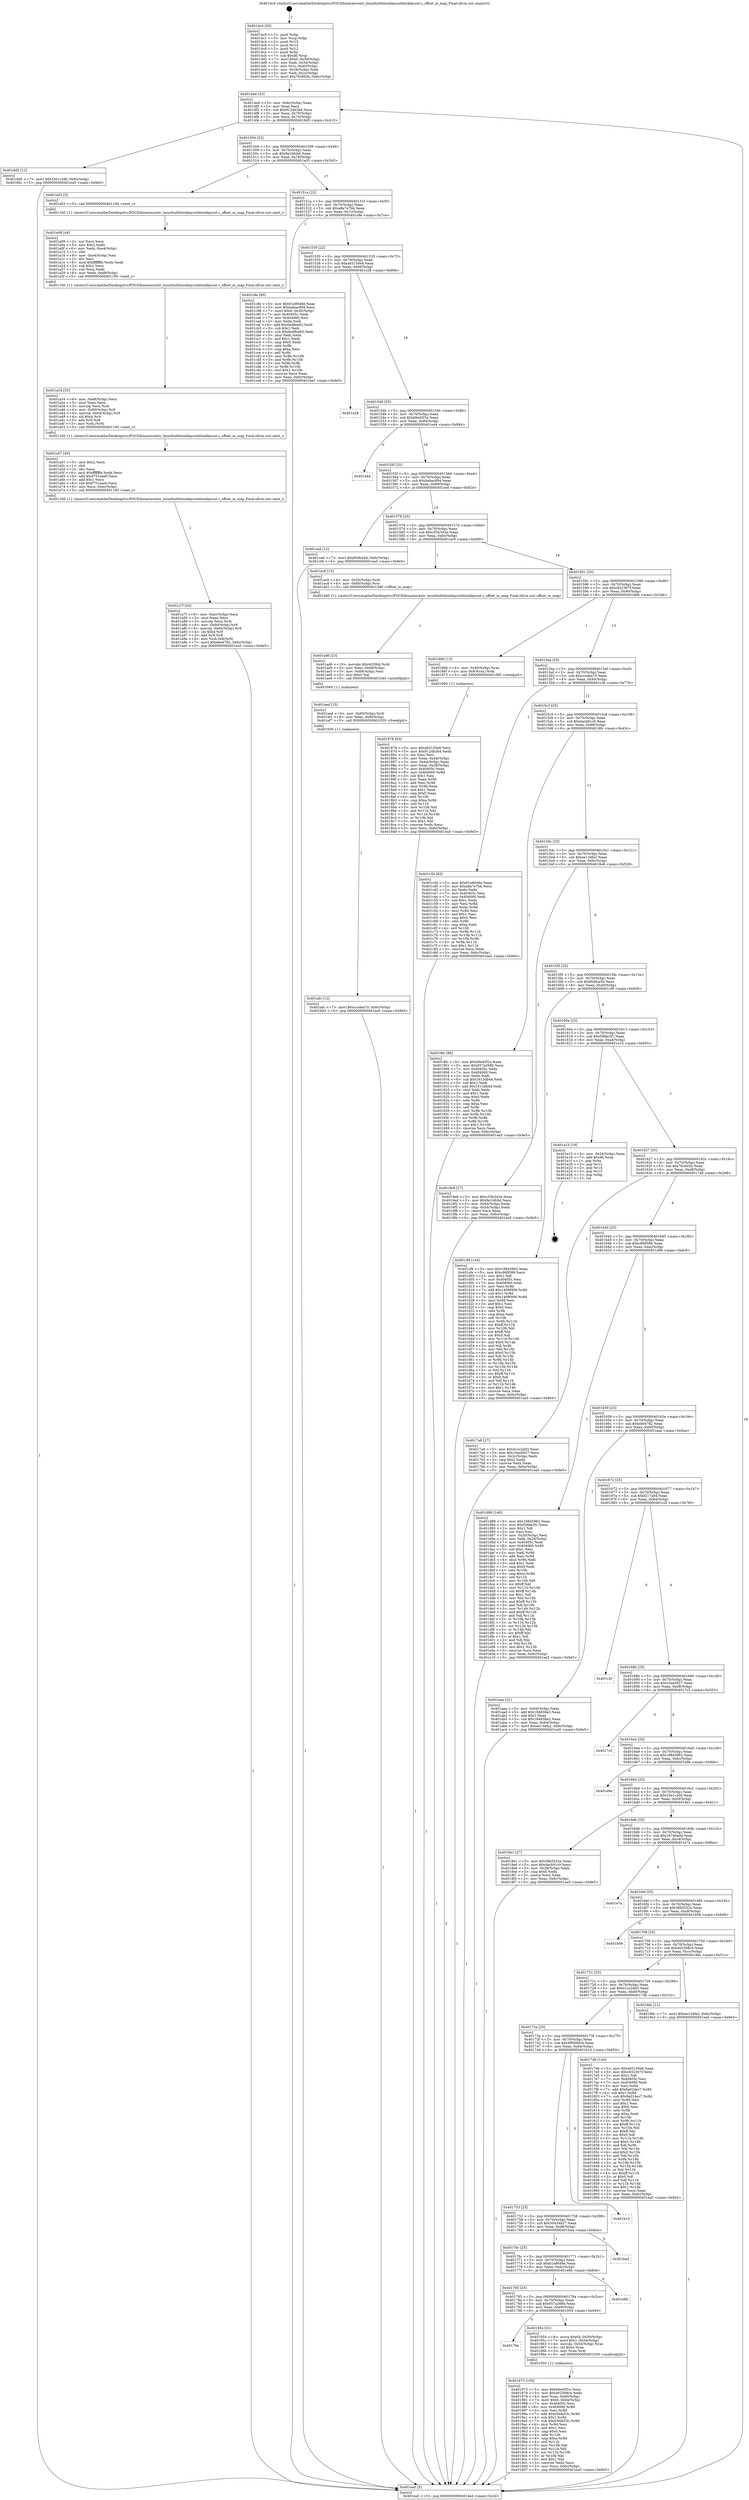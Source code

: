 digraph "0x4014c0" {
  label = "0x4014c0 (/mnt/c/Users/mathe/Desktop/tcc/POCII/binaries/extr_linuxfsnfsblocklayoutblocklayout.c_offset_in_map_Final-ollvm.out::main(0))"
  labelloc = "t"
  node[shape=record]

  Entry [label="",width=0.3,height=0.3,shape=circle,fillcolor=black,style=filled]
  "0x4014ed" [label="{
     0x4014ed [23]\l
     | [instrs]\l
     &nbsp;&nbsp;0x4014ed \<+3\>: mov -0x6c(%rbp),%eax\l
     &nbsp;&nbsp;0x4014f0 \<+2\>: mov %eax,%ecx\l
     &nbsp;&nbsp;0x4014f2 \<+6\>: sub $0x9124b3b4,%ecx\l
     &nbsp;&nbsp;0x4014f8 \<+3\>: mov %eax,-0x70(%rbp)\l
     &nbsp;&nbsp;0x4014fb \<+3\>: mov %ecx,-0x74(%rbp)\l
     &nbsp;&nbsp;0x4014fe \<+6\>: je 00000000004018d5 \<main+0x415\>\l
  }"]
  "0x4018d5" [label="{
     0x4018d5 [12]\l
     | [instrs]\l
     &nbsp;&nbsp;0x4018d5 \<+7\>: movl $0x33e1c2d0,-0x6c(%rbp)\l
     &nbsp;&nbsp;0x4018dc \<+5\>: jmp 0000000000401ea5 \<main+0x9e5\>\l
  }"]
  "0x401504" [label="{
     0x401504 [22]\l
     | [instrs]\l
     &nbsp;&nbsp;0x401504 \<+5\>: jmp 0000000000401509 \<main+0x49\>\l
     &nbsp;&nbsp;0x401509 \<+3\>: mov -0x70(%rbp),%eax\l
     &nbsp;&nbsp;0x40150c \<+5\>: sub $0x9e1bfcbd,%eax\l
     &nbsp;&nbsp;0x401511 \<+3\>: mov %eax,-0x78(%rbp)\l
     &nbsp;&nbsp;0x401514 \<+6\>: je 0000000000401a03 \<main+0x543\>\l
  }"]
  Exit [label="",width=0.3,height=0.3,shape=circle,fillcolor=black,style=filled,peripheries=2]
  "0x401a03" [label="{
     0x401a03 [5]\l
     | [instrs]\l
     &nbsp;&nbsp;0x401a03 \<+5\>: call 0000000000401160 \<next_i\>\l
     | [calls]\l
     &nbsp;&nbsp;0x401160 \{1\} (/mnt/c/Users/mathe/Desktop/tcc/POCII/binaries/extr_linuxfsnfsblocklayoutblocklayout.c_offset_in_map_Final-ollvm.out::next_i)\l
  }"]
  "0x40151a" [label="{
     0x40151a [22]\l
     | [instrs]\l
     &nbsp;&nbsp;0x40151a \<+5\>: jmp 000000000040151f \<main+0x5f\>\l
     &nbsp;&nbsp;0x40151f \<+3\>: mov -0x70(%rbp),%eax\l
     &nbsp;&nbsp;0x401522 \<+5\>: sub $0xa8a7e7bb,%eax\l
     &nbsp;&nbsp;0x401527 \<+3\>: mov %eax,-0x7c(%rbp)\l
     &nbsp;&nbsp;0x40152a \<+6\>: je 0000000000401c8e \<main+0x7ce\>\l
  }"]
  "0x401afc" [label="{
     0x401afc [12]\l
     | [instrs]\l
     &nbsp;&nbsp;0x401afc \<+7\>: movl $0xcccdea70,-0x6c(%rbp)\l
     &nbsp;&nbsp;0x401b03 \<+5\>: jmp 0000000000401ea5 \<main+0x9e5\>\l
  }"]
  "0x401c8e" [label="{
     0x401c8e [95]\l
     | [instrs]\l
     &nbsp;&nbsp;0x401c8e \<+5\>: mov $0x61e8648e,%eax\l
     &nbsp;&nbsp;0x401c93 \<+5\>: mov $0xbabac894,%ecx\l
     &nbsp;&nbsp;0x401c98 \<+7\>: movl $0x0,-0x30(%rbp)\l
     &nbsp;&nbsp;0x401c9f \<+7\>: mov 0x40405c,%edx\l
     &nbsp;&nbsp;0x401ca6 \<+7\>: mov 0x404060,%esi\l
     &nbsp;&nbsp;0x401cad \<+2\>: mov %edx,%edi\l
     &nbsp;&nbsp;0x401caf \<+6\>: add $0x6ed8ce62,%edi\l
     &nbsp;&nbsp;0x401cb5 \<+3\>: sub $0x1,%edi\l
     &nbsp;&nbsp;0x401cb8 \<+6\>: sub $0x6ed8ce62,%edi\l
     &nbsp;&nbsp;0x401cbe \<+3\>: imul %edi,%edx\l
     &nbsp;&nbsp;0x401cc1 \<+3\>: and $0x1,%edx\l
     &nbsp;&nbsp;0x401cc4 \<+3\>: cmp $0x0,%edx\l
     &nbsp;&nbsp;0x401cc7 \<+4\>: sete %r8b\l
     &nbsp;&nbsp;0x401ccb \<+3\>: cmp $0xa,%esi\l
     &nbsp;&nbsp;0x401cce \<+4\>: setl %r9b\l
     &nbsp;&nbsp;0x401cd2 \<+3\>: mov %r8b,%r10b\l
     &nbsp;&nbsp;0x401cd5 \<+3\>: and %r9b,%r10b\l
     &nbsp;&nbsp;0x401cd8 \<+3\>: xor %r9b,%r8b\l
     &nbsp;&nbsp;0x401cdb \<+3\>: or %r8b,%r10b\l
     &nbsp;&nbsp;0x401cde \<+4\>: test $0x1,%r10b\l
     &nbsp;&nbsp;0x401ce2 \<+3\>: cmovne %ecx,%eax\l
     &nbsp;&nbsp;0x401ce5 \<+3\>: mov %eax,-0x6c(%rbp)\l
     &nbsp;&nbsp;0x401ce8 \<+5\>: jmp 0000000000401ea5 \<main+0x9e5\>\l
  }"]
  "0x401530" [label="{
     0x401530 [22]\l
     | [instrs]\l
     &nbsp;&nbsp;0x401530 \<+5\>: jmp 0000000000401535 \<main+0x75\>\l
     &nbsp;&nbsp;0x401535 \<+3\>: mov -0x70(%rbp),%eax\l
     &nbsp;&nbsp;0x401538 \<+5\>: sub $0xa93150e8,%eax\l
     &nbsp;&nbsp;0x40153d \<+3\>: mov %eax,-0x80(%rbp)\l
     &nbsp;&nbsp;0x401540 \<+6\>: je 0000000000401e28 \<main+0x968\>\l
  }"]
  "0x401aed" [label="{
     0x401aed [15]\l
     | [instrs]\l
     &nbsp;&nbsp;0x401aed \<+4\>: mov -0x60(%rbp),%rdi\l
     &nbsp;&nbsp;0x401af1 \<+6\>: mov %eax,-0xf0(%rbp)\l
     &nbsp;&nbsp;0x401af7 \<+5\>: call 0000000000401030 \<free@plt\>\l
     | [calls]\l
     &nbsp;&nbsp;0x401030 \{1\} (unknown)\l
  }"]
  "0x401e28" [label="{
     0x401e28\l
  }", style=dashed]
  "0x401546" [label="{
     0x401546 [25]\l
     | [instrs]\l
     &nbsp;&nbsp;0x401546 \<+5\>: jmp 000000000040154b \<main+0x8b\>\l
     &nbsp;&nbsp;0x40154b \<+3\>: mov -0x70(%rbp),%eax\l
     &nbsp;&nbsp;0x40154e \<+5\>: sub $0xb9e45f1e,%eax\l
     &nbsp;&nbsp;0x401553 \<+6\>: mov %eax,-0x84(%rbp)\l
     &nbsp;&nbsp;0x401559 \<+6\>: je 0000000000401e44 \<main+0x984\>\l
  }"]
  "0x401ad6" [label="{
     0x401ad6 [23]\l
     | [instrs]\l
     &nbsp;&nbsp;0x401ad6 \<+10\>: movabs $0x4020b6,%rdi\l
     &nbsp;&nbsp;0x401ae0 \<+3\>: mov %eax,-0x68(%rbp)\l
     &nbsp;&nbsp;0x401ae3 \<+3\>: mov -0x68(%rbp),%esi\l
     &nbsp;&nbsp;0x401ae6 \<+2\>: mov $0x0,%al\l
     &nbsp;&nbsp;0x401ae8 \<+5\>: call 0000000000401040 \<printf@plt\>\l
     | [calls]\l
     &nbsp;&nbsp;0x401040 \{1\} (unknown)\l
  }"]
  "0x401e44" [label="{
     0x401e44\l
  }", style=dashed]
  "0x40155f" [label="{
     0x40155f [25]\l
     | [instrs]\l
     &nbsp;&nbsp;0x40155f \<+5\>: jmp 0000000000401564 \<main+0xa4\>\l
     &nbsp;&nbsp;0x401564 \<+3\>: mov -0x70(%rbp),%eax\l
     &nbsp;&nbsp;0x401567 \<+5\>: sub $0xbabac894,%eax\l
     &nbsp;&nbsp;0x40156c \<+6\>: mov %eax,-0x88(%rbp)\l
     &nbsp;&nbsp;0x401572 \<+6\>: je 0000000000401ced \<main+0x82d\>\l
  }"]
  "0x401a7f" [label="{
     0x401a7f [43]\l
     | [instrs]\l
     &nbsp;&nbsp;0x401a7f \<+6\>: mov -0xec(%rbp),%ecx\l
     &nbsp;&nbsp;0x401a85 \<+3\>: imul %eax,%ecx\l
     &nbsp;&nbsp;0x401a88 \<+3\>: movslq %ecx,%rdi\l
     &nbsp;&nbsp;0x401a8b \<+4\>: mov -0x60(%rbp),%r8\l
     &nbsp;&nbsp;0x401a8f \<+4\>: movslq -0x64(%rbp),%r9\l
     &nbsp;&nbsp;0x401a93 \<+4\>: shl $0x4,%r9\l
     &nbsp;&nbsp;0x401a97 \<+3\>: add %r9,%r8\l
     &nbsp;&nbsp;0x401a9a \<+4\>: mov %rdi,0x8(%r8)\l
     &nbsp;&nbsp;0x401a9e \<+7\>: movl $0xebe4782,-0x6c(%rbp)\l
     &nbsp;&nbsp;0x401aa5 \<+5\>: jmp 0000000000401ea5 \<main+0x9e5\>\l
  }"]
  "0x401ced" [label="{
     0x401ced [12]\l
     | [instrs]\l
     &nbsp;&nbsp;0x401ced \<+7\>: movl $0xf04fce5d,-0x6c(%rbp)\l
     &nbsp;&nbsp;0x401cf4 \<+5\>: jmp 0000000000401ea5 \<main+0x9e5\>\l
  }"]
  "0x401578" [label="{
     0x401578 [25]\l
     | [instrs]\l
     &nbsp;&nbsp;0x401578 \<+5\>: jmp 000000000040157d \<main+0xbd\>\l
     &nbsp;&nbsp;0x40157d \<+3\>: mov -0x70(%rbp),%eax\l
     &nbsp;&nbsp;0x401580 \<+5\>: sub $0xc55b343e,%eax\l
     &nbsp;&nbsp;0x401585 \<+6\>: mov %eax,-0x8c(%rbp)\l
     &nbsp;&nbsp;0x40158b \<+6\>: je 0000000000401ac9 \<main+0x609\>\l
  }"]
  "0x401a57" [label="{
     0x401a57 [40]\l
     | [instrs]\l
     &nbsp;&nbsp;0x401a57 \<+5\>: mov $0x2,%ecx\l
     &nbsp;&nbsp;0x401a5c \<+1\>: cltd\l
     &nbsp;&nbsp;0x401a5d \<+2\>: idiv %ecx\l
     &nbsp;&nbsp;0x401a5f \<+6\>: imul $0xfffffffe,%edx,%ecx\l
     &nbsp;&nbsp;0x401a65 \<+6\>: add $0xf751eae0,%ecx\l
     &nbsp;&nbsp;0x401a6b \<+3\>: add $0x1,%ecx\l
     &nbsp;&nbsp;0x401a6e \<+6\>: sub $0xf751eae0,%ecx\l
     &nbsp;&nbsp;0x401a74 \<+6\>: mov %ecx,-0xec(%rbp)\l
     &nbsp;&nbsp;0x401a7a \<+5\>: call 0000000000401160 \<next_i\>\l
     | [calls]\l
     &nbsp;&nbsp;0x401160 \{1\} (/mnt/c/Users/mathe/Desktop/tcc/POCII/binaries/extr_linuxfsnfsblocklayoutblocklayout.c_offset_in_map_Final-ollvm.out::next_i)\l
  }"]
  "0x401ac9" [label="{
     0x401ac9 [13]\l
     | [instrs]\l
     &nbsp;&nbsp;0x401ac9 \<+4\>: mov -0x50(%rbp),%rdi\l
     &nbsp;&nbsp;0x401acd \<+4\>: mov -0x60(%rbp),%rsi\l
     &nbsp;&nbsp;0x401ad1 \<+5\>: call 00000000004013d0 \<offset_in_map\>\l
     | [calls]\l
     &nbsp;&nbsp;0x4013d0 \{1\} (/mnt/c/Users/mathe/Desktop/tcc/POCII/binaries/extr_linuxfsnfsblocklayoutblocklayout.c_offset_in_map_Final-ollvm.out::offset_in_map)\l
  }"]
  "0x401591" [label="{
     0x401591 [25]\l
     | [instrs]\l
     &nbsp;&nbsp;0x401591 \<+5\>: jmp 0000000000401596 \<main+0xd6\>\l
     &nbsp;&nbsp;0x401596 \<+3\>: mov -0x70(%rbp),%eax\l
     &nbsp;&nbsp;0x401599 \<+5\>: sub $0xc832307f,%eax\l
     &nbsp;&nbsp;0x40159e \<+6\>: mov %eax,-0x90(%rbp)\l
     &nbsp;&nbsp;0x4015a4 \<+6\>: je 000000000040186b \<main+0x3ab\>\l
  }"]
  "0x401a34" [label="{
     0x401a34 [35]\l
     | [instrs]\l
     &nbsp;&nbsp;0x401a34 \<+6\>: mov -0xe8(%rbp),%ecx\l
     &nbsp;&nbsp;0x401a3a \<+3\>: imul %eax,%ecx\l
     &nbsp;&nbsp;0x401a3d \<+3\>: movslq %ecx,%rdi\l
     &nbsp;&nbsp;0x401a40 \<+4\>: mov -0x60(%rbp),%r8\l
     &nbsp;&nbsp;0x401a44 \<+4\>: movslq -0x64(%rbp),%r9\l
     &nbsp;&nbsp;0x401a48 \<+4\>: shl $0x4,%r9\l
     &nbsp;&nbsp;0x401a4c \<+3\>: add %r9,%r8\l
     &nbsp;&nbsp;0x401a4f \<+3\>: mov %rdi,(%r8)\l
     &nbsp;&nbsp;0x401a52 \<+5\>: call 0000000000401160 \<next_i\>\l
     | [calls]\l
     &nbsp;&nbsp;0x401160 \{1\} (/mnt/c/Users/mathe/Desktop/tcc/POCII/binaries/extr_linuxfsnfsblocklayoutblocklayout.c_offset_in_map_Final-ollvm.out::next_i)\l
  }"]
  "0x40186b" [label="{
     0x40186b [13]\l
     | [instrs]\l
     &nbsp;&nbsp;0x40186b \<+4\>: mov -0x40(%rbp),%rax\l
     &nbsp;&nbsp;0x40186f \<+4\>: mov 0x8(%rax),%rdi\l
     &nbsp;&nbsp;0x401873 \<+5\>: call 0000000000401060 \<atoi@plt\>\l
     | [calls]\l
     &nbsp;&nbsp;0x401060 \{1\} (unknown)\l
  }"]
  "0x4015aa" [label="{
     0x4015aa [25]\l
     | [instrs]\l
     &nbsp;&nbsp;0x4015aa \<+5\>: jmp 00000000004015af \<main+0xef\>\l
     &nbsp;&nbsp;0x4015af \<+3\>: mov -0x70(%rbp),%eax\l
     &nbsp;&nbsp;0x4015b2 \<+5\>: sub $0xcccdea70,%eax\l
     &nbsp;&nbsp;0x4015b7 \<+6\>: mov %eax,-0x94(%rbp)\l
     &nbsp;&nbsp;0x4015bd \<+6\>: je 0000000000401c3b \<main+0x77b\>\l
  }"]
  "0x401a08" [label="{
     0x401a08 [44]\l
     | [instrs]\l
     &nbsp;&nbsp;0x401a08 \<+2\>: xor %ecx,%ecx\l
     &nbsp;&nbsp;0x401a0a \<+5\>: mov $0x2,%edx\l
     &nbsp;&nbsp;0x401a0f \<+6\>: mov %edx,-0xe4(%rbp)\l
     &nbsp;&nbsp;0x401a15 \<+1\>: cltd\l
     &nbsp;&nbsp;0x401a16 \<+6\>: mov -0xe4(%rbp),%esi\l
     &nbsp;&nbsp;0x401a1c \<+2\>: idiv %esi\l
     &nbsp;&nbsp;0x401a1e \<+6\>: imul $0xfffffffe,%edx,%edx\l
     &nbsp;&nbsp;0x401a24 \<+3\>: sub $0x1,%ecx\l
     &nbsp;&nbsp;0x401a27 \<+2\>: sub %ecx,%edx\l
     &nbsp;&nbsp;0x401a29 \<+6\>: mov %edx,-0xe8(%rbp)\l
     &nbsp;&nbsp;0x401a2f \<+5\>: call 0000000000401160 \<next_i\>\l
     | [calls]\l
     &nbsp;&nbsp;0x401160 \{1\} (/mnt/c/Users/mathe/Desktop/tcc/POCII/binaries/extr_linuxfsnfsblocklayoutblocklayout.c_offset_in_map_Final-ollvm.out::next_i)\l
  }"]
  "0x401c3b" [label="{
     0x401c3b [83]\l
     | [instrs]\l
     &nbsp;&nbsp;0x401c3b \<+5\>: mov $0x61e8648e,%eax\l
     &nbsp;&nbsp;0x401c40 \<+5\>: mov $0xa8a7e7bb,%ecx\l
     &nbsp;&nbsp;0x401c45 \<+2\>: xor %edx,%edx\l
     &nbsp;&nbsp;0x401c47 \<+7\>: mov 0x40405c,%esi\l
     &nbsp;&nbsp;0x401c4e \<+7\>: mov 0x404060,%edi\l
     &nbsp;&nbsp;0x401c55 \<+3\>: sub $0x1,%edx\l
     &nbsp;&nbsp;0x401c58 \<+3\>: mov %esi,%r8d\l
     &nbsp;&nbsp;0x401c5b \<+3\>: add %edx,%r8d\l
     &nbsp;&nbsp;0x401c5e \<+4\>: imul %r8d,%esi\l
     &nbsp;&nbsp;0x401c62 \<+3\>: and $0x1,%esi\l
     &nbsp;&nbsp;0x401c65 \<+3\>: cmp $0x0,%esi\l
     &nbsp;&nbsp;0x401c68 \<+4\>: sete %r9b\l
     &nbsp;&nbsp;0x401c6c \<+3\>: cmp $0xa,%edi\l
     &nbsp;&nbsp;0x401c6f \<+4\>: setl %r10b\l
     &nbsp;&nbsp;0x401c73 \<+3\>: mov %r9b,%r11b\l
     &nbsp;&nbsp;0x401c76 \<+3\>: and %r10b,%r11b\l
     &nbsp;&nbsp;0x401c79 \<+3\>: xor %r10b,%r9b\l
     &nbsp;&nbsp;0x401c7c \<+3\>: or %r9b,%r11b\l
     &nbsp;&nbsp;0x401c7f \<+4\>: test $0x1,%r11b\l
     &nbsp;&nbsp;0x401c83 \<+3\>: cmovne %ecx,%eax\l
     &nbsp;&nbsp;0x401c86 \<+3\>: mov %eax,-0x6c(%rbp)\l
     &nbsp;&nbsp;0x401c89 \<+5\>: jmp 0000000000401ea5 \<main+0x9e5\>\l
  }"]
  "0x4015c3" [label="{
     0x4015c3 [25]\l
     | [instrs]\l
     &nbsp;&nbsp;0x4015c3 \<+5\>: jmp 00000000004015c8 \<main+0x108\>\l
     &nbsp;&nbsp;0x4015c8 \<+3\>: mov -0x70(%rbp),%eax\l
     &nbsp;&nbsp;0x4015cb \<+5\>: sub $0xdacb91c9,%eax\l
     &nbsp;&nbsp;0x4015d0 \<+6\>: mov %eax,-0x98(%rbp)\l
     &nbsp;&nbsp;0x4015d6 \<+6\>: je 00000000004018fc \<main+0x43c\>\l
  }"]
  "0x401973" [label="{
     0x401973 [105]\l
     | [instrs]\l
     &nbsp;&nbsp;0x401973 \<+5\>: mov $0xb9e45f1e,%ecx\l
     &nbsp;&nbsp;0x401978 \<+5\>: mov $0x402308c4,%edx\l
     &nbsp;&nbsp;0x40197d \<+4\>: mov %rax,-0x60(%rbp)\l
     &nbsp;&nbsp;0x401981 \<+7\>: movl $0x0,-0x64(%rbp)\l
     &nbsp;&nbsp;0x401988 \<+7\>: mov 0x40405c,%esi\l
     &nbsp;&nbsp;0x40198f \<+8\>: mov 0x404060,%r8d\l
     &nbsp;&nbsp;0x401997 \<+3\>: mov %esi,%r9d\l
     &nbsp;&nbsp;0x40199a \<+7\>: add $0xb5bfa53c,%r9d\l
     &nbsp;&nbsp;0x4019a1 \<+4\>: sub $0x1,%r9d\l
     &nbsp;&nbsp;0x4019a5 \<+7\>: sub $0xb5bfa53c,%r9d\l
     &nbsp;&nbsp;0x4019ac \<+4\>: imul %r9d,%esi\l
     &nbsp;&nbsp;0x4019b0 \<+3\>: and $0x1,%esi\l
     &nbsp;&nbsp;0x4019b3 \<+3\>: cmp $0x0,%esi\l
     &nbsp;&nbsp;0x4019b6 \<+4\>: sete %r10b\l
     &nbsp;&nbsp;0x4019ba \<+4\>: cmp $0xa,%r8d\l
     &nbsp;&nbsp;0x4019be \<+4\>: setl %r11b\l
     &nbsp;&nbsp;0x4019c2 \<+3\>: mov %r10b,%bl\l
     &nbsp;&nbsp;0x4019c5 \<+3\>: and %r11b,%bl\l
     &nbsp;&nbsp;0x4019c8 \<+3\>: xor %r11b,%r10b\l
     &nbsp;&nbsp;0x4019cb \<+3\>: or %r10b,%bl\l
     &nbsp;&nbsp;0x4019ce \<+3\>: test $0x1,%bl\l
     &nbsp;&nbsp;0x4019d1 \<+3\>: cmovne %edx,%ecx\l
     &nbsp;&nbsp;0x4019d4 \<+3\>: mov %ecx,-0x6c(%rbp)\l
     &nbsp;&nbsp;0x4019d7 \<+5\>: jmp 0000000000401ea5 \<main+0x9e5\>\l
  }"]
  "0x4018fc" [label="{
     0x4018fc [88]\l
     | [instrs]\l
     &nbsp;&nbsp;0x4018fc \<+5\>: mov $0xb9e45f1e,%eax\l
     &nbsp;&nbsp;0x401901 \<+5\>: mov $0x657a268b,%ecx\l
     &nbsp;&nbsp;0x401906 \<+7\>: mov 0x40405c,%edx\l
     &nbsp;&nbsp;0x40190d \<+7\>: mov 0x404060,%esi\l
     &nbsp;&nbsp;0x401914 \<+2\>: mov %edx,%edi\l
     &nbsp;&nbsp;0x401916 \<+6\>: sub $0x1613db44,%edi\l
     &nbsp;&nbsp;0x40191c \<+3\>: sub $0x1,%edi\l
     &nbsp;&nbsp;0x40191f \<+6\>: add $0x1613db44,%edi\l
     &nbsp;&nbsp;0x401925 \<+3\>: imul %edi,%edx\l
     &nbsp;&nbsp;0x401928 \<+3\>: and $0x1,%edx\l
     &nbsp;&nbsp;0x40192b \<+3\>: cmp $0x0,%edx\l
     &nbsp;&nbsp;0x40192e \<+4\>: sete %r8b\l
     &nbsp;&nbsp;0x401932 \<+3\>: cmp $0xa,%esi\l
     &nbsp;&nbsp;0x401935 \<+4\>: setl %r9b\l
     &nbsp;&nbsp;0x401939 \<+3\>: mov %r8b,%r10b\l
     &nbsp;&nbsp;0x40193c \<+3\>: and %r9b,%r10b\l
     &nbsp;&nbsp;0x40193f \<+3\>: xor %r9b,%r8b\l
     &nbsp;&nbsp;0x401942 \<+3\>: or %r8b,%r10b\l
     &nbsp;&nbsp;0x401945 \<+4\>: test $0x1,%r10b\l
     &nbsp;&nbsp;0x401949 \<+3\>: cmovne %ecx,%eax\l
     &nbsp;&nbsp;0x40194c \<+3\>: mov %eax,-0x6c(%rbp)\l
     &nbsp;&nbsp;0x40194f \<+5\>: jmp 0000000000401ea5 \<main+0x9e5\>\l
  }"]
  "0x4015dc" [label="{
     0x4015dc [25]\l
     | [instrs]\l
     &nbsp;&nbsp;0x4015dc \<+5\>: jmp 00000000004015e1 \<main+0x121\>\l
     &nbsp;&nbsp;0x4015e1 \<+3\>: mov -0x70(%rbp),%eax\l
     &nbsp;&nbsp;0x4015e4 \<+5\>: sub $0xee134fa2,%eax\l
     &nbsp;&nbsp;0x4015e9 \<+6\>: mov %eax,-0x9c(%rbp)\l
     &nbsp;&nbsp;0x4015ef \<+6\>: je 00000000004019e8 \<main+0x528\>\l
  }"]
  "0x40179e" [label="{
     0x40179e\l
  }", style=dashed]
  "0x4019e8" [label="{
     0x4019e8 [27]\l
     | [instrs]\l
     &nbsp;&nbsp;0x4019e8 \<+5\>: mov $0xc55b343e,%eax\l
     &nbsp;&nbsp;0x4019ed \<+5\>: mov $0x9e1bfcbd,%ecx\l
     &nbsp;&nbsp;0x4019f2 \<+3\>: mov -0x64(%rbp),%edx\l
     &nbsp;&nbsp;0x4019f5 \<+3\>: cmp -0x54(%rbp),%edx\l
     &nbsp;&nbsp;0x4019f8 \<+3\>: cmovl %ecx,%eax\l
     &nbsp;&nbsp;0x4019fb \<+3\>: mov %eax,-0x6c(%rbp)\l
     &nbsp;&nbsp;0x4019fe \<+5\>: jmp 0000000000401ea5 \<main+0x9e5\>\l
  }"]
  "0x4015f5" [label="{
     0x4015f5 [25]\l
     | [instrs]\l
     &nbsp;&nbsp;0x4015f5 \<+5\>: jmp 00000000004015fa \<main+0x13a\>\l
     &nbsp;&nbsp;0x4015fa \<+3\>: mov -0x70(%rbp),%eax\l
     &nbsp;&nbsp;0x4015fd \<+5\>: sub $0xf04fce5d,%eax\l
     &nbsp;&nbsp;0x401602 \<+6\>: mov %eax,-0xa0(%rbp)\l
     &nbsp;&nbsp;0x401608 \<+6\>: je 0000000000401cf9 \<main+0x839\>\l
  }"]
  "0x401954" [label="{
     0x401954 [31]\l
     | [instrs]\l
     &nbsp;&nbsp;0x401954 \<+8\>: movq $0x64,-0x50(%rbp)\l
     &nbsp;&nbsp;0x40195c \<+7\>: movl $0x1,-0x54(%rbp)\l
     &nbsp;&nbsp;0x401963 \<+4\>: movslq -0x54(%rbp),%rax\l
     &nbsp;&nbsp;0x401967 \<+4\>: shl $0x4,%rax\l
     &nbsp;&nbsp;0x40196b \<+3\>: mov %rax,%rdi\l
     &nbsp;&nbsp;0x40196e \<+5\>: call 0000000000401050 \<malloc@plt\>\l
     | [calls]\l
     &nbsp;&nbsp;0x401050 \{1\} (unknown)\l
  }"]
  "0x401cf9" [label="{
     0x401cf9 [144]\l
     | [instrs]\l
     &nbsp;&nbsp;0x401cf9 \<+5\>: mov $0x18845962,%eax\l
     &nbsp;&nbsp;0x401cfe \<+5\>: mov $0xc869586,%ecx\l
     &nbsp;&nbsp;0x401d03 \<+2\>: mov $0x1,%dl\l
     &nbsp;&nbsp;0x401d05 \<+7\>: mov 0x40405c,%esi\l
     &nbsp;&nbsp;0x401d0c \<+7\>: mov 0x404060,%edi\l
     &nbsp;&nbsp;0x401d13 \<+3\>: mov %esi,%r8d\l
     &nbsp;&nbsp;0x401d16 \<+7\>: add $0x1409f490,%r8d\l
     &nbsp;&nbsp;0x401d1d \<+4\>: sub $0x1,%r8d\l
     &nbsp;&nbsp;0x401d21 \<+7\>: sub $0x1409f490,%r8d\l
     &nbsp;&nbsp;0x401d28 \<+4\>: imul %r8d,%esi\l
     &nbsp;&nbsp;0x401d2c \<+3\>: and $0x1,%esi\l
     &nbsp;&nbsp;0x401d2f \<+3\>: cmp $0x0,%esi\l
     &nbsp;&nbsp;0x401d32 \<+4\>: sete %r9b\l
     &nbsp;&nbsp;0x401d36 \<+3\>: cmp $0xa,%edi\l
     &nbsp;&nbsp;0x401d39 \<+4\>: setl %r10b\l
     &nbsp;&nbsp;0x401d3d \<+3\>: mov %r9b,%r11b\l
     &nbsp;&nbsp;0x401d40 \<+4\>: xor $0xff,%r11b\l
     &nbsp;&nbsp;0x401d44 \<+3\>: mov %r10b,%bl\l
     &nbsp;&nbsp;0x401d47 \<+3\>: xor $0xff,%bl\l
     &nbsp;&nbsp;0x401d4a \<+3\>: xor $0x0,%dl\l
     &nbsp;&nbsp;0x401d4d \<+3\>: mov %r11b,%r14b\l
     &nbsp;&nbsp;0x401d50 \<+4\>: and $0x0,%r14b\l
     &nbsp;&nbsp;0x401d54 \<+3\>: and %dl,%r9b\l
     &nbsp;&nbsp;0x401d57 \<+3\>: mov %bl,%r15b\l
     &nbsp;&nbsp;0x401d5a \<+4\>: and $0x0,%r15b\l
     &nbsp;&nbsp;0x401d5e \<+3\>: and %dl,%r10b\l
     &nbsp;&nbsp;0x401d61 \<+3\>: or %r9b,%r14b\l
     &nbsp;&nbsp;0x401d64 \<+3\>: or %r10b,%r15b\l
     &nbsp;&nbsp;0x401d67 \<+3\>: xor %r15b,%r14b\l
     &nbsp;&nbsp;0x401d6a \<+3\>: or %bl,%r11b\l
     &nbsp;&nbsp;0x401d6d \<+4\>: xor $0xff,%r11b\l
     &nbsp;&nbsp;0x401d71 \<+3\>: or $0x0,%dl\l
     &nbsp;&nbsp;0x401d74 \<+3\>: and %dl,%r11b\l
     &nbsp;&nbsp;0x401d77 \<+3\>: or %r11b,%r14b\l
     &nbsp;&nbsp;0x401d7a \<+4\>: test $0x1,%r14b\l
     &nbsp;&nbsp;0x401d7e \<+3\>: cmovne %ecx,%eax\l
     &nbsp;&nbsp;0x401d81 \<+3\>: mov %eax,-0x6c(%rbp)\l
     &nbsp;&nbsp;0x401d84 \<+5\>: jmp 0000000000401ea5 \<main+0x9e5\>\l
  }"]
  "0x40160e" [label="{
     0x40160e [25]\l
     | [instrs]\l
     &nbsp;&nbsp;0x40160e \<+5\>: jmp 0000000000401613 \<main+0x153\>\l
     &nbsp;&nbsp;0x401613 \<+3\>: mov -0x70(%rbp),%eax\l
     &nbsp;&nbsp;0x401616 \<+5\>: sub $0xf36be3f1,%eax\l
     &nbsp;&nbsp;0x40161b \<+6\>: mov %eax,-0xa4(%rbp)\l
     &nbsp;&nbsp;0x401621 \<+6\>: je 0000000000401e15 \<main+0x955\>\l
  }"]
  "0x401785" [label="{
     0x401785 [25]\l
     | [instrs]\l
     &nbsp;&nbsp;0x401785 \<+5\>: jmp 000000000040178a \<main+0x2ca\>\l
     &nbsp;&nbsp;0x40178a \<+3\>: mov -0x70(%rbp),%eax\l
     &nbsp;&nbsp;0x40178d \<+5\>: sub $0x657a268b,%eax\l
     &nbsp;&nbsp;0x401792 \<+6\>: mov %eax,-0xe0(%rbp)\l
     &nbsp;&nbsp;0x401798 \<+6\>: je 0000000000401954 \<main+0x494\>\l
  }"]
  "0x401e15" [label="{
     0x401e15 [19]\l
     | [instrs]\l
     &nbsp;&nbsp;0x401e15 \<+3\>: mov -0x24(%rbp),%eax\l
     &nbsp;&nbsp;0x401e18 \<+7\>: add $0xd0,%rsp\l
     &nbsp;&nbsp;0x401e1f \<+1\>: pop %rbx\l
     &nbsp;&nbsp;0x401e20 \<+2\>: pop %r12\l
     &nbsp;&nbsp;0x401e22 \<+2\>: pop %r14\l
     &nbsp;&nbsp;0x401e24 \<+2\>: pop %r15\l
     &nbsp;&nbsp;0x401e26 \<+1\>: pop %rbp\l
     &nbsp;&nbsp;0x401e27 \<+1\>: ret\l
  }"]
  "0x401627" [label="{
     0x401627 [25]\l
     | [instrs]\l
     &nbsp;&nbsp;0x401627 \<+5\>: jmp 000000000040162c \<main+0x16c\>\l
     &nbsp;&nbsp;0x40162c \<+3\>: mov -0x70(%rbp),%eax\l
     &nbsp;&nbsp;0x40162f \<+5\>: sub $0x76c602b,%eax\l
     &nbsp;&nbsp;0x401634 \<+6\>: mov %eax,-0xa8(%rbp)\l
     &nbsp;&nbsp;0x40163a \<+6\>: je 00000000004017a8 \<main+0x2e8\>\l
  }"]
  "0x401e8b" [label="{
     0x401e8b\l
  }", style=dashed]
  "0x4017a8" [label="{
     0x4017a8 [27]\l
     | [instrs]\l
     &nbsp;&nbsp;0x4017a8 \<+5\>: mov $0x41cc2dd3,%eax\l
     &nbsp;&nbsp;0x4017ad \<+5\>: mov $0x10aa5627,%ecx\l
     &nbsp;&nbsp;0x4017b2 \<+3\>: mov -0x2c(%rbp),%edx\l
     &nbsp;&nbsp;0x4017b5 \<+3\>: cmp $0x2,%edx\l
     &nbsp;&nbsp;0x4017b8 \<+3\>: cmovne %ecx,%eax\l
     &nbsp;&nbsp;0x4017bb \<+3\>: mov %eax,-0x6c(%rbp)\l
     &nbsp;&nbsp;0x4017be \<+5\>: jmp 0000000000401ea5 \<main+0x9e5\>\l
  }"]
  "0x401640" [label="{
     0x401640 [25]\l
     | [instrs]\l
     &nbsp;&nbsp;0x401640 \<+5\>: jmp 0000000000401645 \<main+0x185\>\l
     &nbsp;&nbsp;0x401645 \<+3\>: mov -0x70(%rbp),%eax\l
     &nbsp;&nbsp;0x401648 \<+5\>: sub $0xc869586,%eax\l
     &nbsp;&nbsp;0x40164d \<+6\>: mov %eax,-0xac(%rbp)\l
     &nbsp;&nbsp;0x401653 \<+6\>: je 0000000000401d89 \<main+0x8c9\>\l
  }"]
  "0x401ea5" [label="{
     0x401ea5 [5]\l
     | [instrs]\l
     &nbsp;&nbsp;0x401ea5 \<+5\>: jmp 00000000004014ed \<main+0x2d\>\l
  }"]
  "0x4014c0" [label="{
     0x4014c0 [45]\l
     | [instrs]\l
     &nbsp;&nbsp;0x4014c0 \<+1\>: push %rbp\l
     &nbsp;&nbsp;0x4014c1 \<+3\>: mov %rsp,%rbp\l
     &nbsp;&nbsp;0x4014c4 \<+2\>: push %r15\l
     &nbsp;&nbsp;0x4014c6 \<+2\>: push %r14\l
     &nbsp;&nbsp;0x4014c8 \<+2\>: push %r12\l
     &nbsp;&nbsp;0x4014ca \<+1\>: push %rbx\l
     &nbsp;&nbsp;0x4014cb \<+7\>: sub $0xd0,%rsp\l
     &nbsp;&nbsp;0x4014d2 \<+7\>: movl $0x0,-0x30(%rbp)\l
     &nbsp;&nbsp;0x4014d9 \<+3\>: mov %edi,-0x34(%rbp)\l
     &nbsp;&nbsp;0x4014dc \<+4\>: mov %rsi,-0x40(%rbp)\l
     &nbsp;&nbsp;0x4014e0 \<+3\>: mov -0x34(%rbp),%edi\l
     &nbsp;&nbsp;0x4014e3 \<+3\>: mov %edi,-0x2c(%rbp)\l
     &nbsp;&nbsp;0x4014e6 \<+7\>: movl $0x76c602b,-0x6c(%rbp)\l
  }"]
  "0x40176c" [label="{
     0x40176c [25]\l
     | [instrs]\l
     &nbsp;&nbsp;0x40176c \<+5\>: jmp 0000000000401771 \<main+0x2b1\>\l
     &nbsp;&nbsp;0x401771 \<+3\>: mov -0x70(%rbp),%eax\l
     &nbsp;&nbsp;0x401774 \<+5\>: sub $0x61e8648e,%eax\l
     &nbsp;&nbsp;0x401779 \<+6\>: mov %eax,-0xdc(%rbp)\l
     &nbsp;&nbsp;0x40177f \<+6\>: je 0000000000401e8b \<main+0x9cb\>\l
  }"]
  "0x401d89" [label="{
     0x401d89 [140]\l
     | [instrs]\l
     &nbsp;&nbsp;0x401d89 \<+5\>: mov $0x18845962,%eax\l
     &nbsp;&nbsp;0x401d8e \<+5\>: mov $0xf36be3f1,%ecx\l
     &nbsp;&nbsp;0x401d93 \<+2\>: mov $0x1,%dl\l
     &nbsp;&nbsp;0x401d95 \<+2\>: xor %esi,%esi\l
     &nbsp;&nbsp;0x401d97 \<+3\>: mov -0x30(%rbp),%edi\l
     &nbsp;&nbsp;0x401d9a \<+3\>: mov %edi,-0x24(%rbp)\l
     &nbsp;&nbsp;0x401d9d \<+7\>: mov 0x40405c,%edi\l
     &nbsp;&nbsp;0x401da4 \<+8\>: mov 0x404060,%r8d\l
     &nbsp;&nbsp;0x401dac \<+3\>: sub $0x1,%esi\l
     &nbsp;&nbsp;0x401daf \<+3\>: mov %edi,%r9d\l
     &nbsp;&nbsp;0x401db2 \<+3\>: add %esi,%r9d\l
     &nbsp;&nbsp;0x401db5 \<+4\>: imul %r9d,%edi\l
     &nbsp;&nbsp;0x401db9 \<+3\>: and $0x1,%edi\l
     &nbsp;&nbsp;0x401dbc \<+3\>: cmp $0x0,%edi\l
     &nbsp;&nbsp;0x401dbf \<+4\>: sete %r10b\l
     &nbsp;&nbsp;0x401dc3 \<+4\>: cmp $0xa,%r8d\l
     &nbsp;&nbsp;0x401dc7 \<+4\>: setl %r11b\l
     &nbsp;&nbsp;0x401dcb \<+3\>: mov %r10b,%bl\l
     &nbsp;&nbsp;0x401dce \<+3\>: xor $0xff,%bl\l
     &nbsp;&nbsp;0x401dd1 \<+3\>: mov %r11b,%r14b\l
     &nbsp;&nbsp;0x401dd4 \<+4\>: xor $0xff,%r14b\l
     &nbsp;&nbsp;0x401dd8 \<+3\>: xor $0x1,%dl\l
     &nbsp;&nbsp;0x401ddb \<+3\>: mov %bl,%r15b\l
     &nbsp;&nbsp;0x401dde \<+4\>: and $0xff,%r15b\l
     &nbsp;&nbsp;0x401de2 \<+3\>: and %dl,%r10b\l
     &nbsp;&nbsp;0x401de5 \<+3\>: mov %r14b,%r12b\l
     &nbsp;&nbsp;0x401de8 \<+4\>: and $0xff,%r12b\l
     &nbsp;&nbsp;0x401dec \<+3\>: and %dl,%r11b\l
     &nbsp;&nbsp;0x401def \<+3\>: or %r10b,%r15b\l
     &nbsp;&nbsp;0x401df2 \<+3\>: or %r11b,%r12b\l
     &nbsp;&nbsp;0x401df5 \<+3\>: xor %r12b,%r15b\l
     &nbsp;&nbsp;0x401df8 \<+3\>: or %r14b,%bl\l
     &nbsp;&nbsp;0x401dfb \<+3\>: xor $0xff,%bl\l
     &nbsp;&nbsp;0x401dfe \<+3\>: or $0x1,%dl\l
     &nbsp;&nbsp;0x401e01 \<+2\>: and %dl,%bl\l
     &nbsp;&nbsp;0x401e03 \<+3\>: or %bl,%r15b\l
     &nbsp;&nbsp;0x401e06 \<+4\>: test $0x1,%r15b\l
     &nbsp;&nbsp;0x401e0a \<+3\>: cmovne %ecx,%eax\l
     &nbsp;&nbsp;0x401e0d \<+3\>: mov %eax,-0x6c(%rbp)\l
     &nbsp;&nbsp;0x401e10 \<+5\>: jmp 0000000000401ea5 \<main+0x9e5\>\l
  }"]
  "0x401659" [label="{
     0x401659 [25]\l
     | [instrs]\l
     &nbsp;&nbsp;0x401659 \<+5\>: jmp 000000000040165e \<main+0x19e\>\l
     &nbsp;&nbsp;0x40165e \<+3\>: mov -0x70(%rbp),%eax\l
     &nbsp;&nbsp;0x401661 \<+5\>: sub $0xebe4782,%eax\l
     &nbsp;&nbsp;0x401666 \<+6\>: mov %eax,-0xb0(%rbp)\l
     &nbsp;&nbsp;0x40166c \<+6\>: je 0000000000401aaa \<main+0x5ea\>\l
  }"]
  "0x401ba4" [label="{
     0x401ba4\l
  }", style=dashed]
  "0x401aaa" [label="{
     0x401aaa [31]\l
     | [instrs]\l
     &nbsp;&nbsp;0x401aaa \<+3\>: mov -0x64(%rbp),%eax\l
     &nbsp;&nbsp;0x401aad \<+5\>: add $0x194838a3,%eax\l
     &nbsp;&nbsp;0x401ab2 \<+3\>: add $0x1,%eax\l
     &nbsp;&nbsp;0x401ab5 \<+5\>: sub $0x194838a3,%eax\l
     &nbsp;&nbsp;0x401aba \<+3\>: mov %eax,-0x64(%rbp)\l
     &nbsp;&nbsp;0x401abd \<+7\>: movl $0xee134fa2,-0x6c(%rbp)\l
     &nbsp;&nbsp;0x401ac4 \<+5\>: jmp 0000000000401ea5 \<main+0x9e5\>\l
  }"]
  "0x401672" [label="{
     0x401672 [25]\l
     | [instrs]\l
     &nbsp;&nbsp;0x401672 \<+5\>: jmp 0000000000401677 \<main+0x1b7\>\l
     &nbsp;&nbsp;0x401677 \<+3\>: mov -0x70(%rbp),%eax\l
     &nbsp;&nbsp;0x40167a \<+5\>: sub $0xf217a04,%eax\l
     &nbsp;&nbsp;0x40167f \<+6\>: mov %eax,-0xb4(%rbp)\l
     &nbsp;&nbsp;0x401685 \<+6\>: je 0000000000401c2f \<main+0x76f\>\l
  }"]
  "0x401753" [label="{
     0x401753 [25]\l
     | [instrs]\l
     &nbsp;&nbsp;0x401753 \<+5\>: jmp 0000000000401758 \<main+0x298\>\l
     &nbsp;&nbsp;0x401758 \<+3\>: mov -0x70(%rbp),%eax\l
     &nbsp;&nbsp;0x40175b \<+5\>: sub $0x50434b27,%eax\l
     &nbsp;&nbsp;0x401760 \<+6\>: mov %eax,-0xd8(%rbp)\l
     &nbsp;&nbsp;0x401766 \<+6\>: je 0000000000401ba4 \<main+0x6e4\>\l
  }"]
  "0x401c2f" [label="{
     0x401c2f\l
  }", style=dashed]
  "0x40168b" [label="{
     0x40168b [25]\l
     | [instrs]\l
     &nbsp;&nbsp;0x40168b \<+5\>: jmp 0000000000401690 \<main+0x1d0\>\l
     &nbsp;&nbsp;0x401690 \<+3\>: mov -0x70(%rbp),%eax\l
     &nbsp;&nbsp;0x401693 \<+5\>: sub $0x10aa5627,%eax\l
     &nbsp;&nbsp;0x401698 \<+6\>: mov %eax,-0xb8(%rbp)\l
     &nbsp;&nbsp;0x40169e \<+6\>: je 00000000004017c3 \<main+0x303\>\l
  }"]
  "0x401b14" [label="{
     0x401b14\l
  }", style=dashed]
  "0x4017c3" [label="{
     0x4017c3\l
  }", style=dashed]
  "0x4016a4" [label="{
     0x4016a4 [25]\l
     | [instrs]\l
     &nbsp;&nbsp;0x4016a4 \<+5\>: jmp 00000000004016a9 \<main+0x1e9\>\l
     &nbsp;&nbsp;0x4016a9 \<+3\>: mov -0x70(%rbp),%eax\l
     &nbsp;&nbsp;0x4016ac \<+5\>: sub $0x18845962,%eax\l
     &nbsp;&nbsp;0x4016b1 \<+6\>: mov %eax,-0xbc(%rbp)\l
     &nbsp;&nbsp;0x4016b7 \<+6\>: je 0000000000401e9e \<main+0x9de\>\l
  }"]
  "0x401878" [label="{
     0x401878 [93]\l
     | [instrs]\l
     &nbsp;&nbsp;0x401878 \<+5\>: mov $0xa93150e8,%ecx\l
     &nbsp;&nbsp;0x40187d \<+5\>: mov $0x9124b3b4,%edx\l
     &nbsp;&nbsp;0x401882 \<+2\>: xor %esi,%esi\l
     &nbsp;&nbsp;0x401884 \<+3\>: mov %eax,-0x44(%rbp)\l
     &nbsp;&nbsp;0x401887 \<+3\>: mov -0x44(%rbp),%eax\l
     &nbsp;&nbsp;0x40188a \<+3\>: mov %eax,-0x28(%rbp)\l
     &nbsp;&nbsp;0x40188d \<+7\>: mov 0x40405c,%eax\l
     &nbsp;&nbsp;0x401894 \<+8\>: mov 0x404060,%r8d\l
     &nbsp;&nbsp;0x40189c \<+3\>: sub $0x1,%esi\l
     &nbsp;&nbsp;0x40189f \<+3\>: mov %eax,%r9d\l
     &nbsp;&nbsp;0x4018a2 \<+3\>: add %esi,%r9d\l
     &nbsp;&nbsp;0x4018a5 \<+4\>: imul %r9d,%eax\l
     &nbsp;&nbsp;0x4018a9 \<+3\>: and $0x1,%eax\l
     &nbsp;&nbsp;0x4018ac \<+3\>: cmp $0x0,%eax\l
     &nbsp;&nbsp;0x4018af \<+4\>: sete %r10b\l
     &nbsp;&nbsp;0x4018b3 \<+4\>: cmp $0xa,%r8d\l
     &nbsp;&nbsp;0x4018b7 \<+4\>: setl %r11b\l
     &nbsp;&nbsp;0x4018bb \<+3\>: mov %r10b,%bl\l
     &nbsp;&nbsp;0x4018be \<+3\>: and %r11b,%bl\l
     &nbsp;&nbsp;0x4018c1 \<+3\>: xor %r11b,%r10b\l
     &nbsp;&nbsp;0x4018c4 \<+3\>: or %r10b,%bl\l
     &nbsp;&nbsp;0x4018c7 \<+3\>: test $0x1,%bl\l
     &nbsp;&nbsp;0x4018ca \<+3\>: cmovne %edx,%ecx\l
     &nbsp;&nbsp;0x4018cd \<+3\>: mov %ecx,-0x6c(%rbp)\l
     &nbsp;&nbsp;0x4018d0 \<+5\>: jmp 0000000000401ea5 \<main+0x9e5\>\l
  }"]
  "0x401e9e" [label="{
     0x401e9e\l
  }", style=dashed]
  "0x4016bd" [label="{
     0x4016bd [25]\l
     | [instrs]\l
     &nbsp;&nbsp;0x4016bd \<+5\>: jmp 00000000004016c2 \<main+0x202\>\l
     &nbsp;&nbsp;0x4016c2 \<+3\>: mov -0x70(%rbp),%eax\l
     &nbsp;&nbsp;0x4016c5 \<+5\>: sub $0x33e1c2d0,%eax\l
     &nbsp;&nbsp;0x4016ca \<+6\>: mov %eax,-0xc0(%rbp)\l
     &nbsp;&nbsp;0x4016d0 \<+6\>: je 00000000004018e1 \<main+0x421\>\l
  }"]
  "0x40173a" [label="{
     0x40173a [25]\l
     | [instrs]\l
     &nbsp;&nbsp;0x40173a \<+5\>: jmp 000000000040173f \<main+0x27f\>\l
     &nbsp;&nbsp;0x40173f \<+3\>: mov -0x70(%rbp),%eax\l
     &nbsp;&nbsp;0x401742 \<+5\>: sub $0x4960b9cd,%eax\l
     &nbsp;&nbsp;0x401747 \<+6\>: mov %eax,-0xd4(%rbp)\l
     &nbsp;&nbsp;0x40174d \<+6\>: je 0000000000401b14 \<main+0x654\>\l
  }"]
  "0x4018e1" [label="{
     0x4018e1 [27]\l
     | [instrs]\l
     &nbsp;&nbsp;0x4018e1 \<+5\>: mov $0x36b5522e,%eax\l
     &nbsp;&nbsp;0x4018e6 \<+5\>: mov $0xdacb91c9,%ecx\l
     &nbsp;&nbsp;0x4018eb \<+3\>: mov -0x28(%rbp),%edx\l
     &nbsp;&nbsp;0x4018ee \<+3\>: cmp $0x0,%edx\l
     &nbsp;&nbsp;0x4018f1 \<+3\>: cmove %ecx,%eax\l
     &nbsp;&nbsp;0x4018f4 \<+3\>: mov %eax,-0x6c(%rbp)\l
     &nbsp;&nbsp;0x4018f7 \<+5\>: jmp 0000000000401ea5 \<main+0x9e5\>\l
  }"]
  "0x4016d6" [label="{
     0x4016d6 [25]\l
     | [instrs]\l
     &nbsp;&nbsp;0x4016d6 \<+5\>: jmp 00000000004016db \<main+0x21b\>\l
     &nbsp;&nbsp;0x4016db \<+3\>: mov -0x70(%rbp),%eax\l
     &nbsp;&nbsp;0x4016de \<+5\>: sub $0x34746add,%eax\l
     &nbsp;&nbsp;0x4016e3 \<+6\>: mov %eax,-0xc4(%rbp)\l
     &nbsp;&nbsp;0x4016e9 \<+6\>: je 0000000000401e7a \<main+0x9ba\>\l
  }"]
  "0x4017db" [label="{
     0x4017db [144]\l
     | [instrs]\l
     &nbsp;&nbsp;0x4017db \<+5\>: mov $0xa93150e8,%eax\l
     &nbsp;&nbsp;0x4017e0 \<+5\>: mov $0xc832307f,%ecx\l
     &nbsp;&nbsp;0x4017e5 \<+2\>: mov $0x1,%dl\l
     &nbsp;&nbsp;0x4017e7 \<+7\>: mov 0x40405c,%esi\l
     &nbsp;&nbsp;0x4017ee \<+7\>: mov 0x404060,%edi\l
     &nbsp;&nbsp;0x4017f5 \<+3\>: mov %esi,%r8d\l
     &nbsp;&nbsp;0x4017f8 \<+7\>: add $0x9a024ec7,%r8d\l
     &nbsp;&nbsp;0x4017ff \<+4\>: sub $0x1,%r8d\l
     &nbsp;&nbsp;0x401803 \<+7\>: sub $0x9a024ec7,%r8d\l
     &nbsp;&nbsp;0x40180a \<+4\>: imul %r8d,%esi\l
     &nbsp;&nbsp;0x40180e \<+3\>: and $0x1,%esi\l
     &nbsp;&nbsp;0x401811 \<+3\>: cmp $0x0,%esi\l
     &nbsp;&nbsp;0x401814 \<+4\>: sete %r9b\l
     &nbsp;&nbsp;0x401818 \<+3\>: cmp $0xa,%edi\l
     &nbsp;&nbsp;0x40181b \<+4\>: setl %r10b\l
     &nbsp;&nbsp;0x40181f \<+3\>: mov %r9b,%r11b\l
     &nbsp;&nbsp;0x401822 \<+4\>: xor $0xff,%r11b\l
     &nbsp;&nbsp;0x401826 \<+3\>: mov %r10b,%bl\l
     &nbsp;&nbsp;0x401829 \<+3\>: xor $0xff,%bl\l
     &nbsp;&nbsp;0x40182c \<+3\>: xor $0x0,%dl\l
     &nbsp;&nbsp;0x40182f \<+3\>: mov %r11b,%r14b\l
     &nbsp;&nbsp;0x401832 \<+4\>: and $0x0,%r14b\l
     &nbsp;&nbsp;0x401836 \<+3\>: and %dl,%r9b\l
     &nbsp;&nbsp;0x401839 \<+3\>: mov %bl,%r15b\l
     &nbsp;&nbsp;0x40183c \<+4\>: and $0x0,%r15b\l
     &nbsp;&nbsp;0x401840 \<+3\>: and %dl,%r10b\l
     &nbsp;&nbsp;0x401843 \<+3\>: or %r9b,%r14b\l
     &nbsp;&nbsp;0x401846 \<+3\>: or %r10b,%r15b\l
     &nbsp;&nbsp;0x401849 \<+3\>: xor %r15b,%r14b\l
     &nbsp;&nbsp;0x40184c \<+3\>: or %bl,%r11b\l
     &nbsp;&nbsp;0x40184f \<+4\>: xor $0xff,%r11b\l
     &nbsp;&nbsp;0x401853 \<+3\>: or $0x0,%dl\l
     &nbsp;&nbsp;0x401856 \<+3\>: and %dl,%r11b\l
     &nbsp;&nbsp;0x401859 \<+3\>: or %r11b,%r14b\l
     &nbsp;&nbsp;0x40185c \<+4\>: test $0x1,%r14b\l
     &nbsp;&nbsp;0x401860 \<+3\>: cmovne %ecx,%eax\l
     &nbsp;&nbsp;0x401863 \<+3\>: mov %eax,-0x6c(%rbp)\l
     &nbsp;&nbsp;0x401866 \<+5\>: jmp 0000000000401ea5 \<main+0x9e5\>\l
  }"]
  "0x401e7a" [label="{
     0x401e7a\l
  }", style=dashed]
  "0x4016ef" [label="{
     0x4016ef [25]\l
     | [instrs]\l
     &nbsp;&nbsp;0x4016ef \<+5\>: jmp 00000000004016f4 \<main+0x234\>\l
     &nbsp;&nbsp;0x4016f4 \<+3\>: mov -0x70(%rbp),%eax\l
     &nbsp;&nbsp;0x4016f7 \<+5\>: sub $0x36b5522e,%eax\l
     &nbsp;&nbsp;0x4016fc \<+6\>: mov %eax,-0xc8(%rbp)\l
     &nbsp;&nbsp;0x401702 \<+6\>: je 0000000000401b08 \<main+0x648\>\l
  }"]
  "0x401721" [label="{
     0x401721 [25]\l
     | [instrs]\l
     &nbsp;&nbsp;0x401721 \<+5\>: jmp 0000000000401726 \<main+0x266\>\l
     &nbsp;&nbsp;0x401726 \<+3\>: mov -0x70(%rbp),%eax\l
     &nbsp;&nbsp;0x401729 \<+5\>: sub $0x41cc2dd3,%eax\l
     &nbsp;&nbsp;0x40172e \<+6\>: mov %eax,-0xd0(%rbp)\l
     &nbsp;&nbsp;0x401734 \<+6\>: je 00000000004017db \<main+0x31b\>\l
  }"]
  "0x401b08" [label="{
     0x401b08\l
  }", style=dashed]
  "0x401708" [label="{
     0x401708 [25]\l
     | [instrs]\l
     &nbsp;&nbsp;0x401708 \<+5\>: jmp 000000000040170d \<main+0x24d\>\l
     &nbsp;&nbsp;0x40170d \<+3\>: mov -0x70(%rbp),%eax\l
     &nbsp;&nbsp;0x401710 \<+5\>: sub $0x402308c4,%eax\l
     &nbsp;&nbsp;0x401715 \<+6\>: mov %eax,-0xcc(%rbp)\l
     &nbsp;&nbsp;0x40171b \<+6\>: je 00000000004019dc \<main+0x51c\>\l
  }"]
  "0x4019dc" [label="{
     0x4019dc [12]\l
     | [instrs]\l
     &nbsp;&nbsp;0x4019dc \<+7\>: movl $0xee134fa2,-0x6c(%rbp)\l
     &nbsp;&nbsp;0x4019e3 \<+5\>: jmp 0000000000401ea5 \<main+0x9e5\>\l
  }"]
  Entry -> "0x4014c0" [label=" 1"]
  "0x4014ed" -> "0x4018d5" [label=" 1"]
  "0x4014ed" -> "0x401504" [label=" 18"]
  "0x401e15" -> Exit [label=" 1"]
  "0x401504" -> "0x401a03" [label=" 1"]
  "0x401504" -> "0x40151a" [label=" 17"]
  "0x401d89" -> "0x401ea5" [label=" 1"]
  "0x40151a" -> "0x401c8e" [label=" 1"]
  "0x40151a" -> "0x401530" [label=" 16"]
  "0x401cf9" -> "0x401ea5" [label=" 1"]
  "0x401530" -> "0x401e28" [label=" 0"]
  "0x401530" -> "0x401546" [label=" 16"]
  "0x401ced" -> "0x401ea5" [label=" 1"]
  "0x401546" -> "0x401e44" [label=" 0"]
  "0x401546" -> "0x40155f" [label=" 16"]
  "0x401c8e" -> "0x401ea5" [label=" 1"]
  "0x40155f" -> "0x401ced" [label=" 1"]
  "0x40155f" -> "0x401578" [label=" 15"]
  "0x401c3b" -> "0x401ea5" [label=" 1"]
  "0x401578" -> "0x401ac9" [label=" 1"]
  "0x401578" -> "0x401591" [label=" 14"]
  "0x401afc" -> "0x401ea5" [label=" 1"]
  "0x401591" -> "0x40186b" [label=" 1"]
  "0x401591" -> "0x4015aa" [label=" 13"]
  "0x401aed" -> "0x401afc" [label=" 1"]
  "0x4015aa" -> "0x401c3b" [label=" 1"]
  "0x4015aa" -> "0x4015c3" [label=" 12"]
  "0x401ad6" -> "0x401aed" [label=" 1"]
  "0x4015c3" -> "0x4018fc" [label=" 1"]
  "0x4015c3" -> "0x4015dc" [label=" 11"]
  "0x401ac9" -> "0x401ad6" [label=" 1"]
  "0x4015dc" -> "0x4019e8" [label=" 2"]
  "0x4015dc" -> "0x4015f5" [label=" 9"]
  "0x401aaa" -> "0x401ea5" [label=" 1"]
  "0x4015f5" -> "0x401cf9" [label=" 1"]
  "0x4015f5" -> "0x40160e" [label=" 8"]
  "0x401a7f" -> "0x401ea5" [label=" 1"]
  "0x40160e" -> "0x401e15" [label=" 1"]
  "0x40160e" -> "0x401627" [label=" 7"]
  "0x401a34" -> "0x401a57" [label=" 1"]
  "0x401627" -> "0x4017a8" [label=" 1"]
  "0x401627" -> "0x401640" [label=" 6"]
  "0x4017a8" -> "0x401ea5" [label=" 1"]
  "0x4014c0" -> "0x4014ed" [label=" 1"]
  "0x401ea5" -> "0x4014ed" [label=" 18"]
  "0x401a08" -> "0x401a34" [label=" 1"]
  "0x401640" -> "0x401d89" [label=" 1"]
  "0x401640" -> "0x401659" [label=" 5"]
  "0x4019e8" -> "0x401ea5" [label=" 2"]
  "0x401659" -> "0x401aaa" [label=" 1"]
  "0x401659" -> "0x401672" [label=" 4"]
  "0x4019dc" -> "0x401ea5" [label=" 1"]
  "0x401672" -> "0x401c2f" [label=" 0"]
  "0x401672" -> "0x40168b" [label=" 4"]
  "0x401954" -> "0x401973" [label=" 1"]
  "0x40168b" -> "0x4017c3" [label=" 0"]
  "0x40168b" -> "0x4016a4" [label=" 4"]
  "0x401785" -> "0x40179e" [label=" 0"]
  "0x4016a4" -> "0x401e9e" [label=" 0"]
  "0x4016a4" -> "0x4016bd" [label=" 4"]
  "0x401a57" -> "0x401a7f" [label=" 1"]
  "0x4016bd" -> "0x4018e1" [label=" 1"]
  "0x4016bd" -> "0x4016d6" [label=" 3"]
  "0x40176c" -> "0x401785" [label=" 1"]
  "0x4016d6" -> "0x401e7a" [label=" 0"]
  "0x4016d6" -> "0x4016ef" [label=" 3"]
  "0x40176c" -> "0x401e8b" [label=" 0"]
  "0x4016ef" -> "0x401b08" [label=" 0"]
  "0x4016ef" -> "0x401708" [label=" 3"]
  "0x401753" -> "0x40176c" [label=" 1"]
  "0x401708" -> "0x4019dc" [label=" 1"]
  "0x401708" -> "0x401721" [label=" 2"]
  "0x401a03" -> "0x401a08" [label=" 1"]
  "0x401721" -> "0x4017db" [label=" 1"]
  "0x401721" -> "0x40173a" [label=" 1"]
  "0x4017db" -> "0x401ea5" [label=" 1"]
  "0x40186b" -> "0x401878" [label=" 1"]
  "0x401878" -> "0x401ea5" [label=" 1"]
  "0x4018d5" -> "0x401ea5" [label=" 1"]
  "0x4018e1" -> "0x401ea5" [label=" 1"]
  "0x4018fc" -> "0x401ea5" [label=" 1"]
  "0x401785" -> "0x401954" [label=" 1"]
  "0x40173a" -> "0x401b14" [label=" 0"]
  "0x40173a" -> "0x401753" [label=" 1"]
  "0x401973" -> "0x401ea5" [label=" 1"]
  "0x401753" -> "0x401ba4" [label=" 0"]
}
